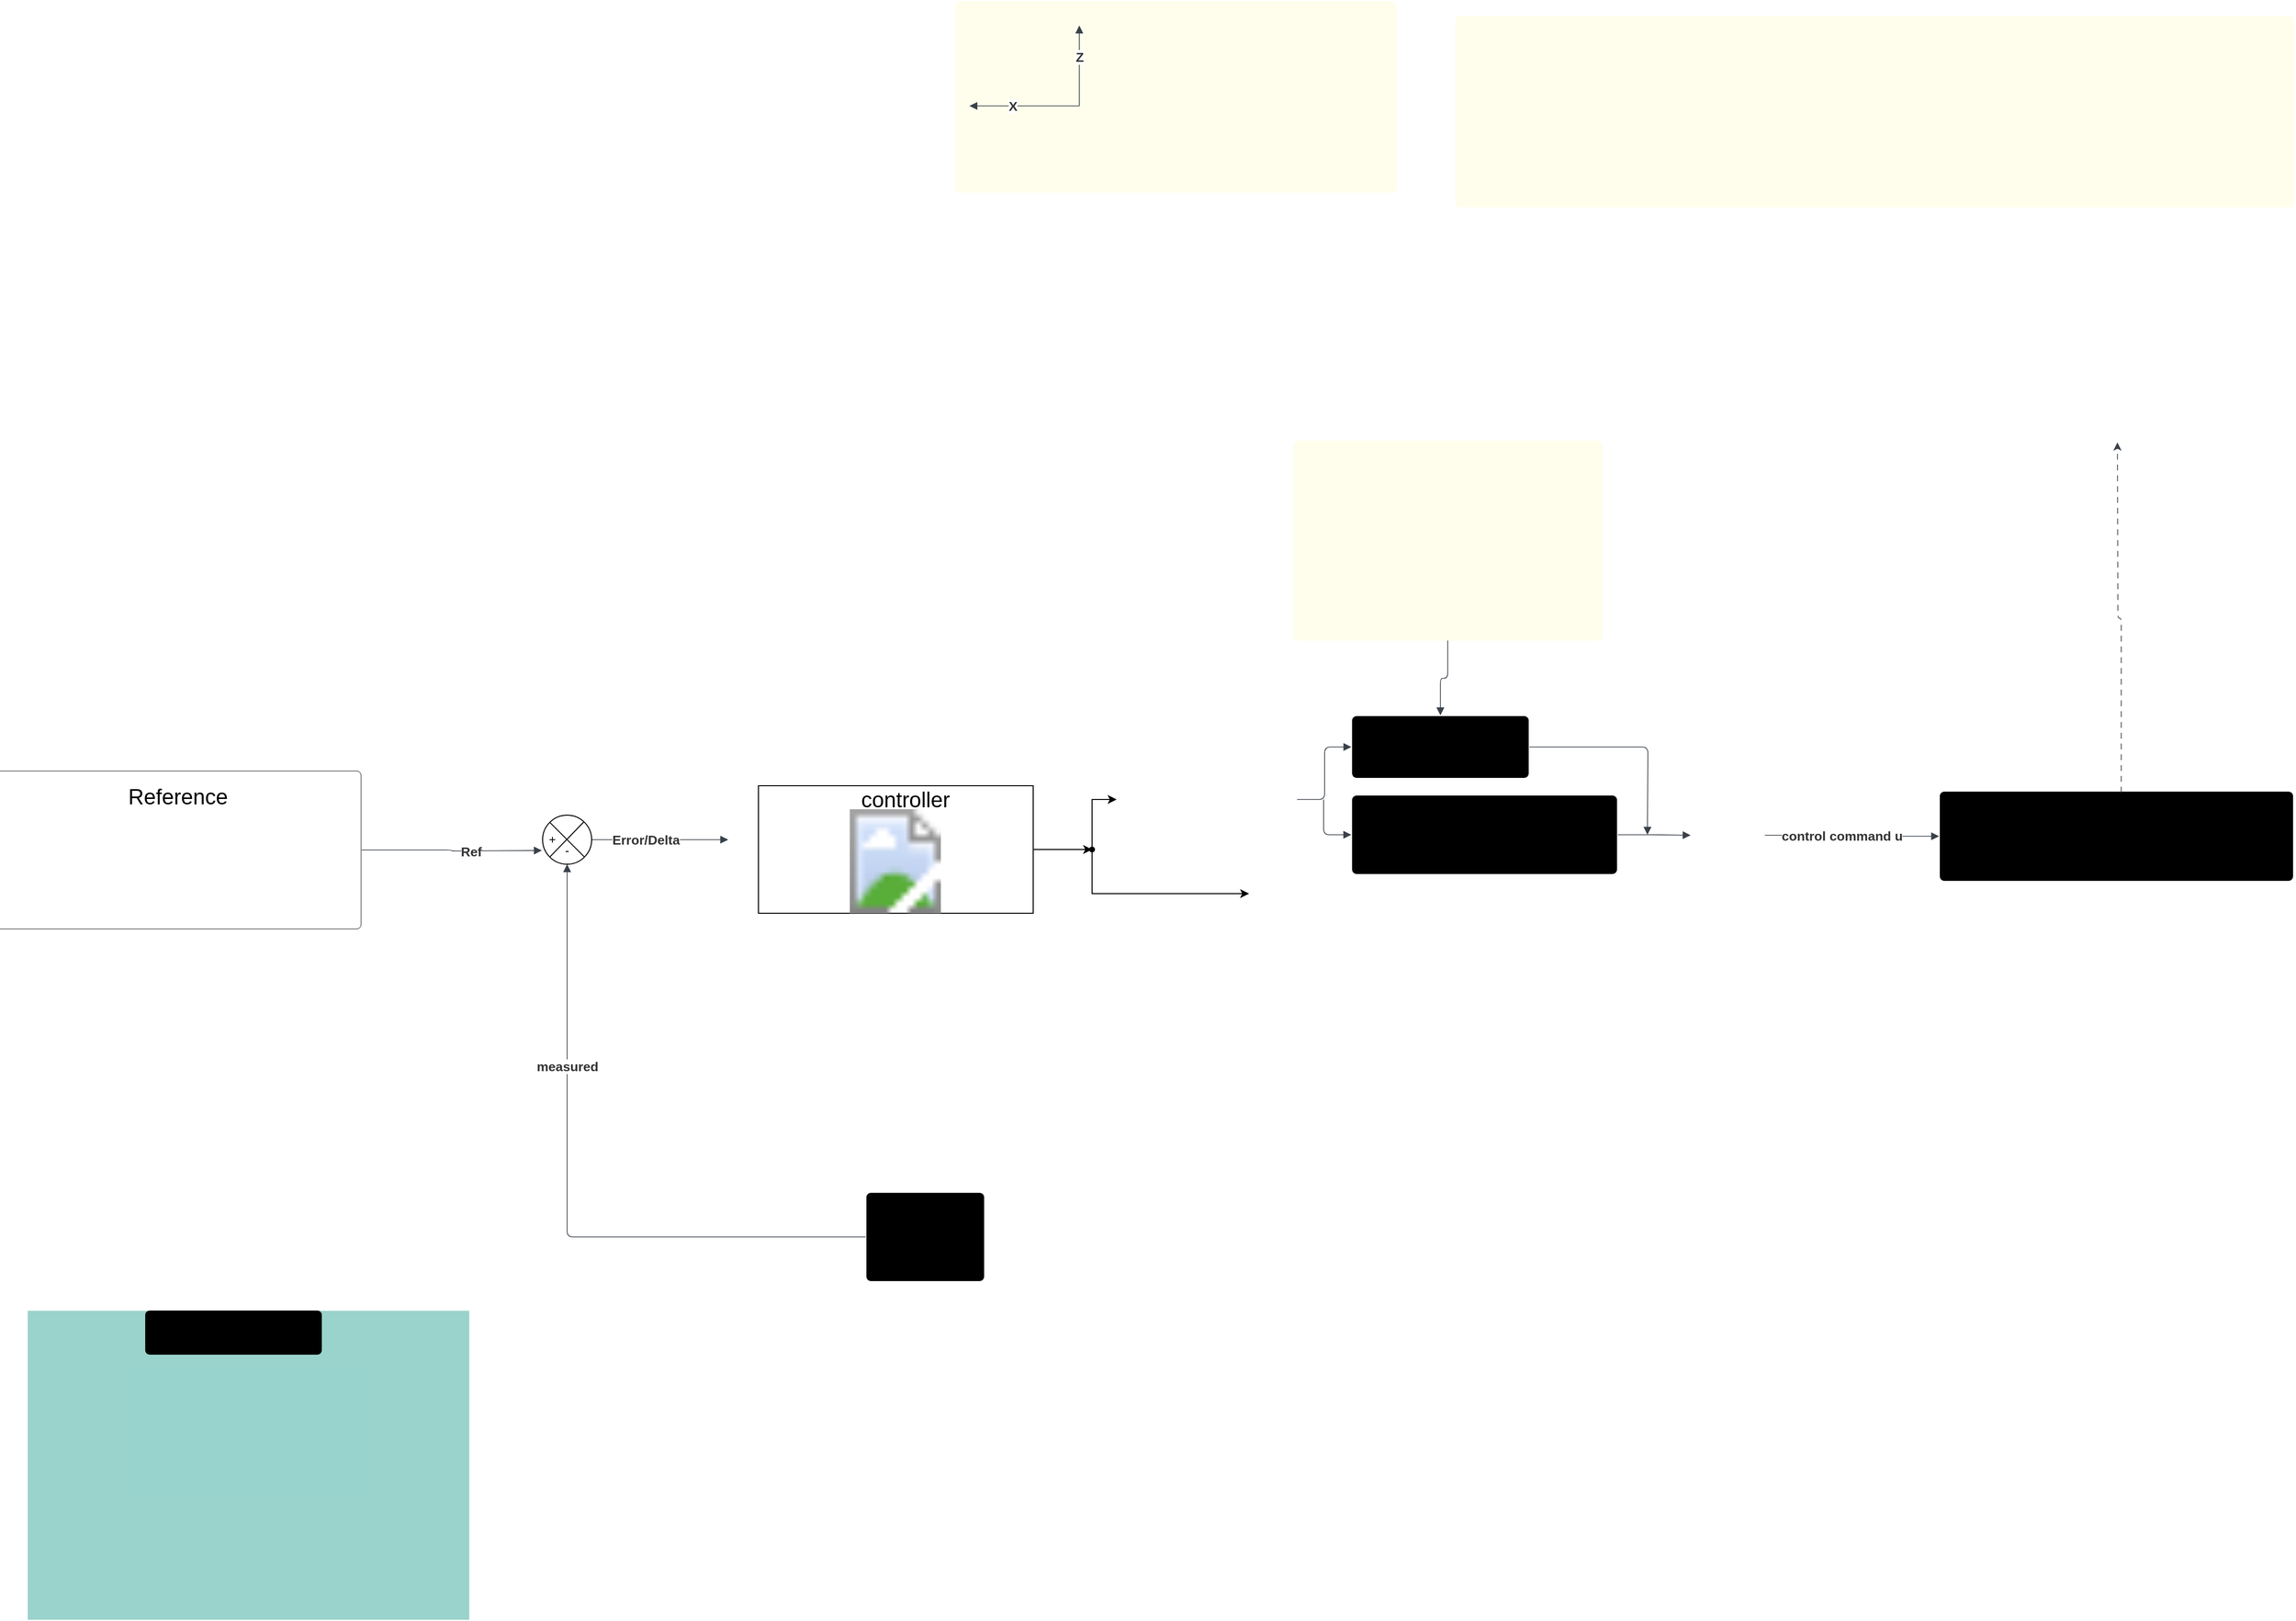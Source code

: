 <mxfile version="24.8.8">
  <diagram name="Page-1" id="n2f0F_dpqC1D0QJt5zLc">
    <mxGraphModel dx="1486" dy="2521" grid="1" gridSize="10" guides="1" tooltips="1" connect="1" arrows="1" fold="1" page="1" pageScale="1" pageWidth="850" pageHeight="1100" math="0" shadow="0">
      <root>
        <mxCell id="0" />
        <mxCell id="1" parent="0" />
        <mxCell id="prXXR2PibG4hhnXOTKdj-2" value="" style="html=1;jettySize=18;whiteSpace=wrap;fontSize=13;strokeColor=#3a414a;strokeOpacity=100;strokeWidth=0.8;rounded=1;arcSize=12;edgeStyle=orthogonalEdgeStyle;startArrow=none;endArrow=block;endFill=1;exitX=1.002;exitY=0.5;exitPerimeter=0;entryX=-0.013;entryY=0.5;entryPerimeter=0;lucidId=pjetgG-RKikC;" edge="1" parent="1" source="prXXR2PibG4hhnXOTKdj-18">
          <mxGeometry width="100" height="100" relative="1" as="geometry">
            <Array as="points" />
            <mxPoint x="-240.78" y="-604" as="targetPoint" />
          </mxGeometry>
        </mxCell>
        <mxCell id="prXXR2PibG4hhnXOTKdj-3" value="Ref" style="text;html=1;resizable=0;labelBackgroundColor=default;align=center;verticalAlign=middle;fontStyle=1;fontColor=#333333;fontSize=13.3;" vertex="1" parent="prXXR2PibG4hhnXOTKdj-2">
          <mxGeometry x="0.212" relative="1" as="geometry" />
        </mxCell>
        <mxCell id="prXXR2PibG4hhnXOTKdj-4" value="" style="html=1;overflow=block;blockSpacing=1;whiteSpace=wrap;fontSize=13;spacing=0;fillOpacity=40;fillColor=#019281;strokeWidth=1.5;strokeColor=none;lucidId=3bet.HmTBwfm;" vertex="1" parent="1">
          <mxGeometry x="-765" y="-135" width="450" height="315" as="geometry" />
        </mxCell>
        <mxCell id="prXXR2PibG4hhnXOTKdj-5" value="" style="html=1;overflow=block;blockSpacing=1;whiteSpace=wrap;shape=image;fontSize=13;spacing=0;strokeColor=none;strokeOpacity=100;rounded=1;absoluteArcSize=1;arcSize=9;strokeWidth=0;image=https://images.lucid.app/images/7b44d9b7-9895-4415-a723-c06263f22bdd/content;imageAspect=0;lucidId=M~dtMs-Tfs0C;" vertex="1" parent="1">
          <mxGeometry x="-735" y="-105" width="392" height="270" as="geometry" />
        </mxCell>
        <mxCell id="prXXR2PibG4hhnXOTKdj-6" value="state vector" style="html=1;overflow=block;blockSpacing=1;whiteSpace=wrap;fontSize=16.7;fontStyle=4;spacing=0;strokeColor=#unset;rounded=1;absoluteArcSize=1;arcSize=9;fillColor=#unset;strokeWidth=NaN;lucidId=kaetuD~kKfKh;" vertex="1" parent="1">
          <mxGeometry x="-645" y="-135" width="180" height="45" as="geometry" />
        </mxCell>
        <mxCell id="prXXR2PibG4hhnXOTKdj-10" value="" style="html=1;jettySize=18;whiteSpace=wrap;fontSize=13;strokeColor=#3a414a;strokeOpacity=100;strokeWidth=0.8;rounded=1;arcSize=12;edgeStyle=orthogonalEdgeStyle;startArrow=none;endArrow=block;endFill=1;exitX=-0.006;exitY=0.5;exitPerimeter=0;entryX=0.5;entryY=1;lucidId=7jet78UWVw5v;entryDx=0;entryDy=0;" edge="1" parent="1" source="prXXR2PibG4hhnXOTKdj-12" target="prXXR2PibG4hhnXOTKdj-64">
          <mxGeometry width="100" height="100" relative="1" as="geometry">
            <Array as="points">
              <mxPoint x="-215" y="-210" />
            </Array>
            <mxPoint x="-210" y="-573.22" as="targetPoint" />
          </mxGeometry>
        </mxCell>
        <mxCell id="prXXR2PibG4hhnXOTKdj-11" value="measured" style="text;html=1;resizable=0;labelBackgroundColor=default;align=center;verticalAlign=middle;fontStyle=1;fontColor=#333333;fontSize=13.3;" vertex="1" parent="prXXR2PibG4hhnXOTKdj-10">
          <mxGeometry x="0.399" relative="1" as="geometry" />
        </mxCell>
        <mxCell id="prXXR2PibG4hhnXOTKdj-12" value="pixhawk measurments" style="html=1;overflow=block;blockSpacing=1;whiteSpace=wrap;fontSize=16.7;spacing=9;strokeColor=#unset;rounded=1;absoluteArcSize=1;arcSize=9;fillColor=#unset;strokeWidth=NaN;lucidId=xketGUvGLHrb;" vertex="1" parent="1">
          <mxGeometry x="90" y="-255" width="120" height="90" as="geometry" />
        </mxCell>
        <mxCell id="prXXR2PibG4hhnXOTKdj-13" value="" style="html=1;jettySize=18;whiteSpace=wrap;fontSize=13;strokeColor=#3a414a;strokeOpacity=100;strokeWidth=0.8;rounded=1;arcSize=12;edgeStyle=orthogonalEdgeStyle;startArrow=none;endArrow=block;endFill=1;entryX=-0.003;entryY=0.5;entryPerimeter=0;lucidId=uoetCV0IRE5H;exitX=1;exitY=0.5;exitDx=0;exitDy=0;" edge="1" parent="1" source="prXXR2PibG4hhnXOTKdj-64">
          <mxGeometry width="100" height="100" relative="1" as="geometry">
            <Array as="points" />
            <mxPoint x="-170" y="-610" as="sourcePoint" />
            <mxPoint x="-50.81" y="-615" as="targetPoint" />
          </mxGeometry>
        </mxCell>
        <mxCell id="prXXR2PibG4hhnXOTKdj-14" value="Error/Delta" style="text;html=1;resizable=0;labelBackgroundColor=default;align=center;verticalAlign=middle;fontStyle=1;fontColor=#333333;fontSize=13.3;" vertex="1" parent="prXXR2PibG4hhnXOTKdj-13">
          <mxGeometry x="-0.217" relative="1" as="geometry" />
        </mxCell>
        <mxCell id="prXXR2PibG4hhnXOTKdj-17" value="" style="html=1;overflow=block;blockSpacing=1;whiteSpace=wrap;shape=image;fontSize=13;spacing=0;strokeColor=none;strokeOpacity=100;rounded=1;absoluteArcSize=1;arcSize=9;strokeWidth=0;image=https://images.lucid.app/images/01029344-daa3-4cee-b728-da55d072090a/content;imageAspect=0;lucidId=Yvet~17-k-2h;" vertex="1" parent="1">
          <mxGeometry x="345" y="-701" width="184" height="90" as="geometry" />
        </mxCell>
        <mxCell id="prXXR2PibG4hhnXOTKdj-18" value="" style="html=1;overflow=block;blockSpacing=1;whiteSpace=wrap;fontSize=13;spacing=9;rounded=1;absoluteArcSize=1;arcSize=9;strokeWidth=NaN;lucidId=zwet6JKenKSA;container=1;collapsible=0;" vertex="1" parent="1">
          <mxGeometry x="-800" y="-685" width="375" height="161" as="geometry" />
        </mxCell>
        <mxCell id="prXXR2PibG4hhnXOTKdj-19" value="" style="html=1;overflow=block;blockSpacing=1;whiteSpace=wrap;shape=image;fontSize=13;spacing=0;strokeColor=none;strokeOpacity=100;rounded=1;absoluteArcSize=1;arcSize=9;strokeWidth=0;image=https://images.lucid.app/images/fe2ea840-0298-4867-a670-a9dc1a8532f5/content;imageAspect=0;lucidId=yietzDVqgzS5;" vertex="1" parent="prXXR2PibG4hhnXOTKdj-18">
          <mxGeometry x="7.5" y="46.5" width="360" height="111" as="geometry" />
        </mxCell>
        <mxCell id="prXXR2PibG4hhnXOTKdj-63" value="&lt;font style=&quot;font-size: 22px;&quot;&gt;Reference&lt;/font&gt;" style="text;html=1;align=center;verticalAlign=middle;resizable=0;points=[];autosize=1;strokeColor=none;fillColor=none;" vertex="1" parent="prXXR2PibG4hhnXOTKdj-18">
          <mxGeometry x="122.5" y="6.5" width="130" height="40" as="geometry" />
        </mxCell>
        <mxCell id="prXXR2PibG4hhnXOTKdj-25" value="" style="html=1;jettySize=18;whiteSpace=wrap;fontSize=13;strokeColor=#3a414a;strokeOpacity=100;strokeWidth=0.8;rounded=1;arcSize=12;edgeStyle=orthogonalEdgeStyle;startArrow=none;endArrow=block;endFill=1;exitX=1;exitY=0.5;exitPerimeter=0;entryX=-0.004;entryY=0.5;entryPerimeter=0;lucidId=rDetA~9Te89j;" edge="1" parent="1" source="prXXR2PibG4hhnXOTKdj-17" target="prXXR2PibG4hhnXOTKdj-40">
          <mxGeometry width="100" height="100" relative="1" as="geometry">
            <Array as="points" />
          </mxGeometry>
        </mxCell>
        <mxCell id="prXXR2PibG4hhnXOTKdj-26" value="" style="html=1;jettySize=18;whiteSpace=wrap;fontSize=13;strokeColor=#3a414a;strokeOpacity=100;strokeWidth=0.8;rounded=1;arcSize=12;edgeStyle=orthogonalEdgeStyle;startArrow=none;endArrow=block;endFill=1;entryX=-0.003;entryY=0.5;entryPerimeter=0;lucidId=rDetyD4VoaKn;" edge="1" parent="1" target="prXXR2PibG4hhnXOTKdj-38">
          <mxGeometry width="100" height="100" relative="1" as="geometry">
            <Array as="points">
              <mxPoint x="556" y="-620" />
            </Array>
            <mxPoint x="556" y="-656" as="sourcePoint" />
          </mxGeometry>
        </mxCell>
        <mxCell id="prXXR2PibG4hhnXOTKdj-27" value="" style="html=1;overflow=block;blockSpacing=1;whiteSpace=wrap;shape=image;fontSize=13;spacing=0;strokeColor=none;strokeOpacity=100;rounded=1;absoluteArcSize=1;arcSize=9;strokeWidth=0;image=https://images.lucid.app/images/20a82f16-ee72-40ab-9c04-8e971c2afa11/content;imageAspect=0;lucidId=_eftziFUTHap;" vertex="1" parent="1">
          <mxGeometry x="-285" y="-70" width="401" height="250" as="geometry" />
        </mxCell>
        <mxCell id="prXXR2PibG4hhnXOTKdj-28" value="" style="html=1;overflow=block;blockSpacing=1;whiteSpace=wrap;fontSize=13;spacing=9;strokeOpacity=0;fillOpacity=100;rounded=1;absoluteArcSize=1;arcSize=9;fillColor=#fffeec;strokeWidth=1.5;lucidId=8ifta6IlkKkd;container=1;collapsible=0;" vertex="1" parent="1">
          <mxGeometry x="525" y="-1022" width="315" height="204" as="geometry" />
        </mxCell>
        <mxCell id="prXXR2PibG4hhnXOTKdj-29" value="" style="html=1;overflow=block;blockSpacing=1;whiteSpace=wrap;shape=image;fontSize=13;spacing=0;strokeColor=none;strokeOpacity=100;rounded=1;absoluteArcSize=1;arcSize=9;strokeWidth=0;image=https://images.lucid.app/images/71cef820-0e37-43dc-b014-429911fe8e06/content;imageAspect=0;lucidId=-Fet5Ly-gNZe;" vertex="1" parent="prXXR2PibG4hhnXOTKdj-28">
          <mxGeometry x="60" y="132" width="180" height="58" as="geometry" />
        </mxCell>
        <mxCell id="prXXR2PibG4hhnXOTKdj-30" value="" style="html=1;overflow=block;blockSpacing=1;whiteSpace=wrap;shape=image;fontSize=13;spacing=0;strokeColor=none;rounded=1;absoluteArcSize=1;arcSize=9;strokeWidth=0;image=https://images.lucid.app/images/af7ed0a4-8d21-472f-a9ac-d09a6c3ccd3d/content;imageAspect=0;lucidId=daft0~lI4JD-;" vertex="1" parent="prXXR2PibG4hhnXOTKdj-28">
          <mxGeometry x="15" y="81" width="135" height="39" as="geometry" />
        </mxCell>
        <mxCell id="prXXR2PibG4hhnXOTKdj-31" value="" style="html=1;overflow=block;blockSpacing=1;whiteSpace=wrap;shape=image;fontSize=13;spacing=0;strokeColor=none;rounded=1;absoluteArcSize=1;arcSize=9;strokeWidth=0;image=https://images.lucid.app/images/17f199d1-e63e-4849-988d-1745f9e04caf/content;imageAspect=0;lucidId=Daft5_WTvuMS;" vertex="1" parent="prXXR2PibG4hhnXOTKdj-28">
          <mxGeometry x="15" y="22" width="135" height="59" as="geometry" />
        </mxCell>
        <mxCell id="prXXR2PibG4hhnXOTKdj-32" value="" style="html=1;overflow=block;blockSpacing=1;whiteSpace=wrap;shape=image;fontSize=13;spacing=0;strokeColor=none;strokeOpacity=100;rounded=1;absoluteArcSize=1;arcSize=9;strokeWidth=0;image=https://images.lucid.app/images/3ad522dc-9581-4647-836c-550ee6ce0f21/content;imageAspect=0;lucidId=3dftiNzfEtZk;" vertex="1" parent="prXXR2PibG4hhnXOTKdj-28">
          <mxGeometry x="180" y="60" width="120" height="72" as="geometry" />
        </mxCell>
        <mxCell id="prXXR2PibG4hhnXOTKdj-33" value="" style="html=1;overflow=block;blockSpacing=1;whiteSpace=wrap;shape=image;fontSize=13;spacing=0;strokeColor=none;strokeOpacity=100;rounded=1;absoluteArcSize=1;arcSize=9;strokeWidth=0;image=https://images.lucid.app/images/ebaa855c-c641-42c1-a290-10a9f411ff31/content;imageAspect=0;lucidId=niftn1aeXbw2;" vertex="1" parent="prXXR2PibG4hhnXOTKdj-28">
          <mxGeometry x="195" y="30" width="105" height="27" as="geometry" />
        </mxCell>
        <mxCell id="prXXR2PibG4hhnXOTKdj-34" value="" style="html=1;jettySize=18;whiteSpace=wrap;fontSize=13;strokeColor=#3a414a;strokeOpacity=100;strokeWidth=0.8;rounded=1;arcSize=12;edgeStyle=orthogonalEdgeStyle;startArrow=none;endArrow=block;endFill=1;exitX=0.5;exitY=1;exitPerimeter=0;entryX=0.5;entryY=-0.012;entryPerimeter=0;lucidId=BlftLegUr~oP;" edge="1" parent="1" source="prXXR2PibG4hhnXOTKdj-28" target="prXXR2PibG4hhnXOTKdj-40">
          <mxGeometry width="100" height="100" relative="1" as="geometry">
            <Array as="points" />
          </mxGeometry>
        </mxCell>
        <mxCell id="prXXR2PibG4hhnXOTKdj-35" value="" style="group;dropTarget=0;pointerEvents=0;" vertex="1" parent="1">
          <mxGeometry x="593" y="-733" width="150" height="48" as="geometry" />
        </mxCell>
        <mxCell id="prXXR2PibG4hhnXOTKdj-36" value="" style="html=1;overflow=block;blockSpacing=1;whiteSpace=wrap;shape=image;fontSize=13;spacing=0;strokeColor=none;strokeOpacity=100;rounded=1;absoluteArcSize=1;arcSize=9;strokeWidth=0;image=https://images.lucid.app/images/84308bc0-e8da-483d-b3e2-83c1991bc2d1/content;imageAspect=0;lucidId=9Cetr94VgOwR;" vertex="1" parent="prXXR2PibG4hhnXOTKdj-35">
          <mxGeometry y="3" width="150" height="41" as="geometry" />
        </mxCell>
        <mxCell id="prXXR2PibG4hhnXOTKdj-37" value="" style="html=1;overflow=block;blockSpacing=1;whiteSpace=wrap;fontSize=13;spacing=9;strokeColor=#fe7070;strokeOpacity=100;fillOpacity=0;rounded=1;absoluteArcSize=1;arcSize=9;fillColor=#000000;strokeWidth=1.5;lucidId=FkftAfynF6st;" vertex="1" parent="prXXR2PibG4hhnXOTKdj-35">
          <mxGeometry x="60" width="45" height="48" as="geometry" />
        </mxCell>
        <mxCell id="prXXR2PibG4hhnXOTKdj-38" value="" style="html=1;overflow=block;blockSpacing=1;whiteSpace=wrap;fontSize=13;spacing=3.8;strokeColor=#unset;rounded=1;absoluteArcSize=1;arcSize=9;fillColor=#unset;strokeWidth=NaN;lucidId=adktModx73zr;container=1;collapsible=0;" vertex="1" parent="1">
          <mxGeometry x="585" y="-660" width="270" height="80" as="geometry" />
        </mxCell>
        <mxCell id="prXXR2PibG4hhnXOTKdj-39" value="" style="html=1;overflow=block;blockSpacing=1;whiteSpace=wrap;shape=image;fontSize=13;spacing=0;strokeColor=none;strokeOpacity=100;rounded=1;absoluteArcSize=1;arcSize=9;strokeWidth=0;image=https://images.lucid.app/images/ccb28516-8b32-49a3-b933-566da058702f/content;imageAspect=0;lucidId=VvftWNFcxiKd;" vertex="1" parent="prXXR2PibG4hhnXOTKdj-38">
          <mxGeometry x="15" y="13" width="240" height="56" as="geometry" />
        </mxCell>
        <mxCell id="prXXR2PibG4hhnXOTKdj-40" value="" style="html=1;overflow=block;blockSpacing=1;whiteSpace=wrap;fontSize=13;spacing=3.8;strokeColor=#unset;rounded=1;absoluteArcSize=1;arcSize=9;fillColor=#unset;strokeWidth=NaN;lucidId=FektNh_KM1zV;container=1;collapsible=0;" vertex="1" parent="1">
          <mxGeometry x="585" y="-741" width="180" height="63" as="geometry" />
        </mxCell>
        <mxCell id="prXXR2PibG4hhnXOTKdj-41" value="" style="html=1;jettySize=18;whiteSpace=wrap;fontSize=13;strokeColor=#3a414a;strokeOpacity=100;strokeWidth=0.8;rounded=1;arcSize=12;edgeStyle=orthogonalEdgeStyle;startArrow=none;endArrow=block;endFill=1;exitX=1.003;exitY=0.5;exitPerimeter=0;entryX=0;entryY=0.5;entryPerimeter=0;lucidId=0fktbbCDVT2M;" edge="1" parent="1" source="prXXR2PibG4hhnXOTKdj-38" target="prXXR2PibG4hhnXOTKdj-43">
          <mxGeometry width="100" height="100" relative="1" as="geometry">
            <Array as="points" />
          </mxGeometry>
        </mxCell>
        <mxCell id="prXXR2PibG4hhnXOTKdj-42" value="" style="html=1;jettySize=18;whiteSpace=wrap;fontSize=13;strokeColor=#3a414a;strokeOpacity=100;strokeWidth=0.8;rounded=1;arcSize=12;edgeStyle=orthogonalEdgeStyle;startArrow=none;endArrow=block;endFill=1;exitX=1.004;exitY=0.5;exitPerimeter=0;lucidId=cgktRWfJESS~;" edge="1" parent="1" source="prXXR2PibG4hhnXOTKdj-40">
          <mxGeometry width="100" height="100" relative="1" as="geometry">
            <Array as="points" />
            <mxPoint x="886" y="-620" as="targetPoint" />
          </mxGeometry>
        </mxCell>
        <mxCell id="prXXR2PibG4hhnXOTKdj-43" value="" style="html=1;overflow=block;blockSpacing=1;whiteSpace=wrap;shape=image;fontSize=13;spacing=0;strokeColor=none;strokeOpacity=100;rounded=1;absoluteArcSize=1;arcSize=9;strokeWidth=0;image=https://images.lucid.app/images/644f6c5c-1791-470b-95c5-e4ab66affad3/content;imageAspect=0;lucidId=JgktC1eq5qaf;" vertex="1" parent="1">
          <mxGeometry x="930" y="-673" width="78" height="107" as="geometry" />
        </mxCell>
        <mxCell id="prXXR2PibG4hhnXOTKdj-44" value="" style="html=1;jettySize=18;whiteSpace=wrap;fontSize=13;strokeColor=#3a414a;strokeOpacity=100;strokeWidth=0.8;rounded=1;arcSize=12;edgeStyle=orthogonalEdgeStyle;startArrow=none;endArrow=block;endFill=1;exitX=0.97;exitY=0.5;exitPerimeter=0;entryX=-0.002;entryY=0.5;entryPerimeter=0;lucidId=ihktWQGkeRXZ;" edge="1" parent="1" source="prXXR2PibG4hhnXOTKdj-43" target="prXXR2PibG4hhnXOTKdj-46">
          <mxGeometry width="100" height="100" relative="1" as="geometry">
            <Array as="points" />
          </mxGeometry>
        </mxCell>
        <mxCell id="prXXR2PibG4hhnXOTKdj-45" value="control command  u" style="text;html=1;resizable=0;labelBackgroundColor=default;align=center;verticalAlign=middle;fontStyle=1;fontColor=#333333;fontSize=13.3;" vertex="1" parent="prXXR2PibG4hhnXOTKdj-44">
          <mxGeometry x="-0.125" relative="1" as="geometry" />
        </mxCell>
        <mxCell id="prXXR2PibG4hhnXOTKdj-46" value="" style="html=1;overflow=block;blockSpacing=1;whiteSpace=wrap;fontSize=13;spacing=3.8;strokeColor=#unset;rounded=1;absoluteArcSize=1;arcSize=9;fillColor=#unset;strokeWidth=NaN;lucidId=rkktKtaw-jI-;container=1;collapsible=0;" vertex="1" parent="1">
          <mxGeometry x="1184" y="-664" width="360" height="91" as="geometry" />
        </mxCell>
        <mxCell id="prXXR2PibG4hhnXOTKdj-47" value="" style="html=1;overflow=block;blockSpacing=1;whiteSpace=wrap;shape=image;fontSize=13;spacing=0;strokeColor=none;strokeOpacity=100;rounded=1;absoluteArcSize=1;arcSize=9;strokeWidth=0;image=https://images.lucid.app/images/548d7ed2-4078-439b-a6de-2c299947749d/content;imageAspect=0;lucidId=pnktww_N32YS;" vertex="1" parent="prXXR2PibG4hhnXOTKdj-46">
          <mxGeometry x="15" y="46" width="329" height="28" as="geometry" />
        </mxCell>
        <mxCell id="prXXR2PibG4hhnXOTKdj-48" value="Dynamics" style="html=1;overflow=block;blockSpacing=1;whiteSpace=wrap;fontSize=16.7;spacing=0;strokeColor=#unset;rounded=1;absoluteArcSize=1;arcSize=9;fillColor=#unset;strokeWidth=NaN;lucidId=UnktWv8YYLsp;" vertex="1" parent="prXXR2PibG4hhnXOTKdj-46">
          <mxGeometry x="90" y="1" width="180" height="45" as="geometry" />
        </mxCell>
        <mxCell id="prXXR2PibG4hhnXOTKdj-49" value="" style="html=1;jettySize=18;whiteSpace=wrap;fontSize=13;strokeColor=#3a414a;strokeOpacity=100;dashed=1;fixDash=1;dashPattern=6 5;strokeWidth=0.8;rounded=1;arcSize=12;edgeStyle=orthogonalEdgeStyle;startArrow=none;exitX=0.527;exitY=0;exitPerimeter=0;lucidId=yoktscWsZ0of;" edge="1" parent="1" source="prXXR2PibG4hhnXOTKdj-48">
          <mxGeometry width="100" height="100" relative="1" as="geometry">
            <Array as="points" />
            <mxPoint x="1365" y="-1020" as="targetPoint" />
          </mxGeometry>
        </mxCell>
        <mxCell id="prXXR2PibG4hhnXOTKdj-50" value="" style="html=1;overflow=block;blockSpacing=1;whiteSpace=wrap;fontSize=13;spacing=9;strokeOpacity=0;fillOpacity=100;rounded=1;absoluteArcSize=1;arcSize=9;fillColor=#fffeec;strokeWidth=1.5;lucidId=mvktxyev0DAy;container=1;collapsible=0;" vertex="1" parent="1">
          <mxGeometry x="180" y="-1470" width="450" height="195" as="geometry" />
        </mxCell>
        <mxCell id="prXXR2PibG4hhnXOTKdj-51" value="" style="html=1;overflow=block;blockSpacing=1;whiteSpace=wrap;shape=image;fontSize=13;spacing=0;strokeColor=none;strokeOpacity=100;rounded=1;absoluteArcSize=1;arcSize=9;strokeWidth=0;image=https://images.lucid.app/images/5925a73c-a50b-4278-b5e7-33588b290d65/content;imageAspect=0;lucidId=Fvktwi2giHgQ;" vertex="1" parent="prXXR2PibG4hhnXOTKdj-50">
          <mxGeometry x="135" y="15" width="309" height="102" as="geometry" />
        </mxCell>
        <mxCell id="prXXR2PibG4hhnXOTKdj-52" value="" style="html=1;overflow=block;blockSpacing=1;whiteSpace=wrap;shape=image;fontSize=13;spacing=0;strokeColor=none;strokeOpacity=100;rounded=1;absoluteArcSize=1;arcSize=9;strokeWidth=0;image=https://images.lucid.app/images/712dc11d-055c-4fb4-852e-8a67d046d351/content;imageAspect=0;lucidId=Rxktb0A9Zn34;" vertex="1" parent="prXXR2PibG4hhnXOTKdj-50">
          <mxGeometry x="180" y="135" width="154" height="58" as="geometry" />
        </mxCell>
        <mxCell id="prXXR2PibG4hhnXOTKdj-53" value="" style="html=1;jettySize=18;whiteSpace=wrap;fontSize=13;strokeColor=#3a414a;strokeOpacity=100;strokeWidth=0.8;rounded=1;arcSize=12;edgeStyle=orthogonalEdgeStyle;startArrow=none;endArrow=block;endFill=1;lucidId=iyktygPWaCwh;" edge="1" parent="prXXR2PibG4hhnXOTKdj-50">
          <mxGeometry width="100" height="100" relative="1" as="geometry">
            <Array as="points" />
            <mxPoint x="127" y="107" as="sourcePoint" />
            <mxPoint x="127" y="25" as="targetPoint" />
          </mxGeometry>
        </mxCell>
        <mxCell id="prXXR2PibG4hhnXOTKdj-54" value="Z" style="text;html=1;resizable=0;labelBackgroundColor=default;align=center;verticalAlign=middle;fontStyle=1;fontColor=#333333;fontSize=13.3;" vertex="1" parent="prXXR2PibG4hhnXOTKdj-53">
          <mxGeometry x="0.226" relative="1" as="geometry" />
        </mxCell>
        <mxCell id="prXXR2PibG4hhnXOTKdj-55" value="" style="html=1;jettySize=18;whiteSpace=wrap;fontSize=13;strokeColor=#3a414a;strokeOpacity=100;strokeWidth=0.8;rounded=1;arcSize=12;edgeStyle=orthogonalEdgeStyle;startArrow=none;endArrow=block;endFill=1;lucidId=vykt.RaV9F9p;" edge="1" parent="prXXR2PibG4hhnXOTKdj-50">
          <mxGeometry width="100" height="100" relative="1" as="geometry">
            <Array as="points" />
            <mxPoint x="127" y="107" as="sourcePoint" />
            <mxPoint x="15" y="107" as="targetPoint" />
          </mxGeometry>
        </mxCell>
        <mxCell id="prXXR2PibG4hhnXOTKdj-56" value="X" style="text;html=1;resizable=0;labelBackgroundColor=default;align=center;verticalAlign=middle;fontStyle=1;fontColor=#333333;fontSize=13.3;" vertex="1" parent="prXXR2PibG4hhnXOTKdj-55">
          <mxGeometry x="0.226" relative="1" as="geometry" />
        </mxCell>
        <mxCell id="prXXR2PibG4hhnXOTKdj-57" value="" style="html=1;overflow=block;blockSpacing=1;whiteSpace=wrap;fontSize=13;spacing=9;strokeOpacity=0;fillOpacity=100;rounded=1;absoluteArcSize=1;arcSize=9;fillColor=#fffeec;strokeWidth=1.5;lucidId=pAkt4OJY_GvN;" vertex="1" parent="1">
          <mxGeometry x="690" y="-1455" width="855" height="195" as="geometry" />
        </mxCell>
        <mxCell id="prXXR2PibG4hhnXOTKdj-58" value="" style="group;dropTarget=0;pointerEvents=0;" vertex="1" parent="1">
          <mxGeometry x="698" y="-1320" width="348" height="49" as="geometry" />
        </mxCell>
        <mxCell id="prXXR2PibG4hhnXOTKdj-59" value="" style="html=1;overflow=block;blockSpacing=1;whiteSpace=wrap;shape=image;fontSize=13;spacing=0;strokeColor=none;strokeOpacity=100;rounded=1;absoluteArcSize=1;arcSize=9;strokeWidth=0;image=https://images.lucid.app/images/6ed1b684-0fec-4dc9-be25-7a435381522d/content;imageAspect=0;lucidId=QDkt4-AhcIS.;" vertex="1" parent="prXXR2PibG4hhnXOTKdj-58">
          <mxGeometry x="39" width="309" height="49" as="geometry" />
        </mxCell>
        <mxCell id="prXXR2PibG4hhnXOTKdj-60" value="" style="html=1;overflow=block;blockSpacing=1;whiteSpace=wrap;shape=image;fontSize=13;spacing=0;strokeColor=none;strokeOpacity=100;rounded=1;absoluteArcSize=1;arcSize=9;strokeWidth=0;image=https://images.lucid.app/images/82fd0ef7-f8e4-4186-9f34-c9054d06b799/content;imageAspect=0;lucidId=fKktPRAuMUwH;" vertex="1" parent="prXXR2PibG4hhnXOTKdj-58">
          <mxGeometry y="12" width="39" height="21" as="geometry" />
        </mxCell>
        <mxCell id="prXXR2PibG4hhnXOTKdj-61" value="" style="html=1;overflow=block;blockSpacing=1;whiteSpace=wrap;shape=image;fontSize=13;spacing=0;strokeColor=none;strokeOpacity=100;rounded=1;absoluteArcSize=1;arcSize=9;strokeWidth=0;image=https://images.lucid.app/images/3c640a7f-6bc9-4da9-bbc3-d5059afea9ed/content;imageAspect=0;lucidId=kNkt0C~3~5Mp;" vertex="1" parent="1">
          <mxGeometry x="698" y="-1401" width="371" height="57" as="geometry" />
        </mxCell>
        <UserObject label="" id="prXXR2PibG4hhnXOTKdj-68">
          <mxCell style="group" vertex="1" connectable="0" parent="1">
            <mxGeometry x="-240" y="-640" width="60" height="60" as="geometry" />
          </mxCell>
        </UserObject>
        <mxCell id="prXXR2PibG4hhnXOTKdj-71" value="" style="group" vertex="1" connectable="0" parent="prXXR2PibG4hhnXOTKdj-68">
          <mxGeometry x="-20" width="75" height="50" as="geometry" />
        </mxCell>
        <mxCell id="prXXR2PibG4hhnXOTKdj-72" value="" style="group" vertex="1" connectable="0" parent="prXXR2PibG4hhnXOTKdj-71">
          <mxGeometry width="70" height="50" as="geometry" />
        </mxCell>
        <mxCell id="prXXR2PibG4hhnXOTKdj-64" value="" style="ellipse;whiteSpace=wrap;html=1;aspect=fixed;" vertex="1" parent="prXXR2PibG4hhnXOTKdj-72">
          <mxGeometry x="20" width="50" height="50" as="geometry" />
        </mxCell>
        <mxCell id="prXXR2PibG4hhnXOTKdj-69" value="+" style="text;html=1;align=center;verticalAlign=middle;whiteSpace=wrap;rounded=0;" vertex="1" parent="prXXR2PibG4hhnXOTKdj-72">
          <mxGeometry y="10" width="60" height="30" as="geometry" />
        </mxCell>
        <mxCell id="prXXR2PibG4hhnXOTKdj-70" value="-" style="text;html=1;align=center;verticalAlign=middle;whiteSpace=wrap;rounded=0;" vertex="1" parent="prXXR2PibG4hhnXOTKdj-72">
          <mxGeometry x="40" y="31" width="10" height="10" as="geometry" />
        </mxCell>
        <mxCell id="prXXR2PibG4hhnXOTKdj-65" value="" style="endArrow=none;html=1;rounded=0;exitX=0;exitY=1;exitDx=0;exitDy=0;entryX=0.838;entryY=0.14;entryDx=0;entryDy=0;entryPerimeter=0;" edge="1" parent="prXXR2PibG4hhnXOTKdj-72" source="prXXR2PibG4hhnXOTKdj-64" target="prXXR2PibG4hhnXOTKdj-64">
          <mxGeometry width="50" height="50" relative="1" as="geometry">
            <mxPoint x="-94.75" y="-50.25" as="sourcePoint" />
            <mxPoint x="-57.25" y="-87.75" as="targetPoint" />
          </mxGeometry>
        </mxCell>
        <mxCell id="prXXR2PibG4hhnXOTKdj-67" value="" style="endArrow=none;html=1;rounded=0;exitX=0;exitY=0;exitDx=0;exitDy=0;entryX=1;entryY=1;entryDx=0;entryDy=0;" edge="1" parent="prXXR2PibG4hhnXOTKdj-72" source="prXXR2PibG4hhnXOTKdj-64" target="prXXR2PibG4hhnXOTKdj-64">
          <mxGeometry width="50" height="50" relative="1" as="geometry">
            <mxPoint x="-91" y="-37.5" as="sourcePoint" />
            <mxPoint x="72.5" y="49.5" as="targetPoint" />
          </mxGeometry>
        </mxCell>
        <mxCell id="prXXR2PibG4hhnXOTKdj-76" value="" style="group" vertex="1" connectable="0" parent="1">
          <mxGeometry x="-20" y="-670" width="280" height="130" as="geometry" />
        </mxCell>
        <mxCell id="prXXR2PibG4hhnXOTKdj-73" value="" style="rounded=0;whiteSpace=wrap;html=1;" vertex="1" parent="prXXR2PibG4hhnXOTKdj-76">
          <mxGeometry width="280" height="130" as="geometry" />
        </mxCell>
        <mxCell id="prXXR2PibG4hhnXOTKdj-23" value="" style="html=1;overflow=block;blockSpacing=1;whiteSpace=wrap;shape=image;fontSize=13;spacing=0;strokeColor=none;strokeOpacity=100;rounded=1;absoluteArcSize=1;arcSize=9;strokeWidth=0;image=https://images.lucid.app/images/9c0eb237-1370-4186-9349-79b5f40e5813/content;lucidId=wzetvrjOAH8t;" vertex="1" parent="prXXR2PibG4hhnXOTKdj-76">
          <mxGeometry x="10" y="24" width="259" height="106" as="geometry" />
        </mxCell>
        <mxCell id="prXXR2PibG4hhnXOTKdj-74" value="&lt;font style=&quot;font-size: 22px;&quot;&gt;&lt;span data-lucid-content=&quot;{&amp;quot;t&amp;quot;:&amp;quot;controller&amp;quot;,&amp;quot;m&amp;quot;:[{&amp;quot;s&amp;quot;:0,&amp;quot;n&amp;quot;:&amp;quot;s&amp;quot;,&amp;quot;v&amp;quot;:22.222,&amp;quot;e&amp;quot;:10},{&amp;quot;s&amp;quot;:0,&amp;quot;n&amp;quot;:&amp;quot;fsp&amp;quot;,&amp;quot;v&amp;quot;:&amp;quot;ss_presetShapeStyle1_textStyle&amp;quot;,&amp;quot;e&amp;quot;:10},{&amp;quot;s&amp;quot;:0,&amp;quot;n&amp;quot;:&amp;quot;fsp2&amp;quot;,&amp;quot;v&amp;quot;:&amp;quot;ss_presetShapeStyle1_textStyle&amp;quot;,&amp;quot;e&amp;quot;:10}]}&quot; data-lucid-type=&quot;application/vnd.lucid.text&quot;&gt;&lt;span style=&quot;color: rgb(0, 0, 0);&quot;&gt;controller&lt;/span&gt;&lt;/span&gt;&lt;/font&gt;" style="text;html=1;align=center;verticalAlign=middle;whiteSpace=wrap;rounded=0;" vertex="1" parent="prXXR2PibG4hhnXOTKdj-76">
          <mxGeometry x="120" width="60" height="30" as="geometry" />
        </mxCell>
        <mxCell id="prXXR2PibG4hhnXOTKdj-78" style="edgeStyle=orthogonalEdgeStyle;rounded=0;orthogonalLoop=1;jettySize=auto;html=1;exitX=0.329;exitY=0.533;exitDx=0;exitDy=0;exitPerimeter=0;" edge="1" parent="1" source="prXXR2PibG4hhnXOTKdj-79">
          <mxGeometry relative="1" as="geometry">
            <mxPoint x="320" y="-550" as="sourcePoint" />
            <mxPoint x="480" y="-560" as="targetPoint" />
            <Array as="points">
              <mxPoint x="320" y="-560" />
              <mxPoint x="447" y="-560" />
            </Array>
          </mxGeometry>
        </mxCell>
        <mxCell id="prXXR2PibG4hhnXOTKdj-80" value="" style="edgeStyle=orthogonalEdgeStyle;rounded=0;orthogonalLoop=1;jettySize=auto;html=1;exitX=1;exitY=0.5;exitDx=0;exitDy=0;entryDx=0;entryDy=0;" edge="1" parent="1" source="prXXR2PibG4hhnXOTKdj-73" target="prXXR2PibG4hhnXOTKdj-79">
          <mxGeometry relative="1" as="geometry">
            <mxPoint x="260" y="-605" as="sourcePoint" />
            <mxPoint x="345" y="-656" as="targetPoint" />
            <Array as="points" />
          </mxGeometry>
        </mxCell>
        <mxCell id="prXXR2PibG4hhnXOTKdj-81" value="" style="edgeStyle=orthogonalEdgeStyle;rounded=0;orthogonalLoop=1;jettySize=auto;html=1;" edge="1" parent="1" source="prXXR2PibG4hhnXOTKdj-79" target="prXXR2PibG4hhnXOTKdj-17">
          <mxGeometry relative="1" as="geometry">
            <Array as="points">
              <mxPoint x="320" y="-656" />
            </Array>
          </mxGeometry>
        </mxCell>
        <mxCell id="prXXR2PibG4hhnXOTKdj-79" value="" style="shape=waypoint;sketch=0;fillStyle=solid;size=6;pointerEvents=1;points=[];fillColor=none;resizable=0;rotatable=0;perimeter=centerPerimeter;snapToPoint=1;" vertex="1" parent="1">
          <mxGeometry x="310" y="-615" width="20" height="20" as="geometry" />
        </mxCell>
      </root>
    </mxGraphModel>
  </diagram>
</mxfile>
